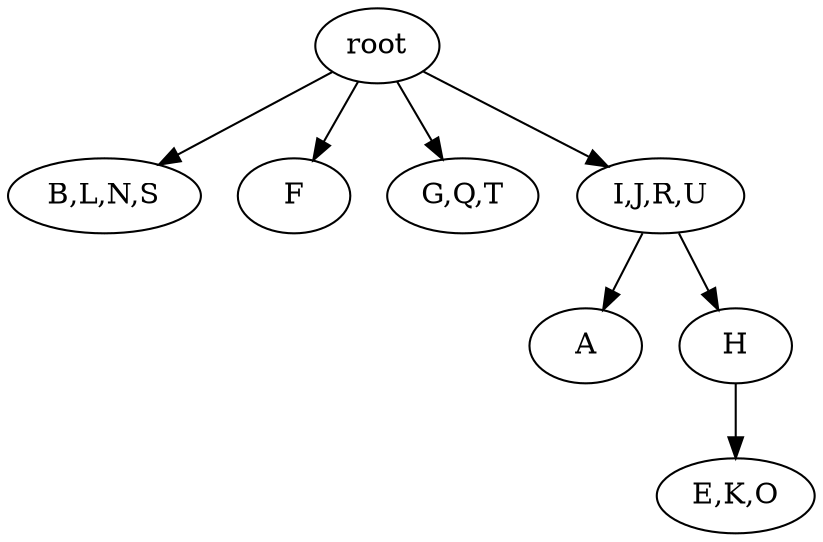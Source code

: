 strict digraph G {
	graph [name=G];
	0	 [label=root];
	3	 [label="B,L,N,S"];
	0 -> 3;
	7	 [label=F];
	0 -> 7;
	6	 [label="G,Q,T"];
	0 -> 6;
	5	 [label="I,J,R,U"];
	0 -> 5;
	8	 [label=A];
	4	 [label="E,K,O"];
	9	 [label=H];
	9 -> 4;
	5 -> 8;
	5 -> 9;
}
